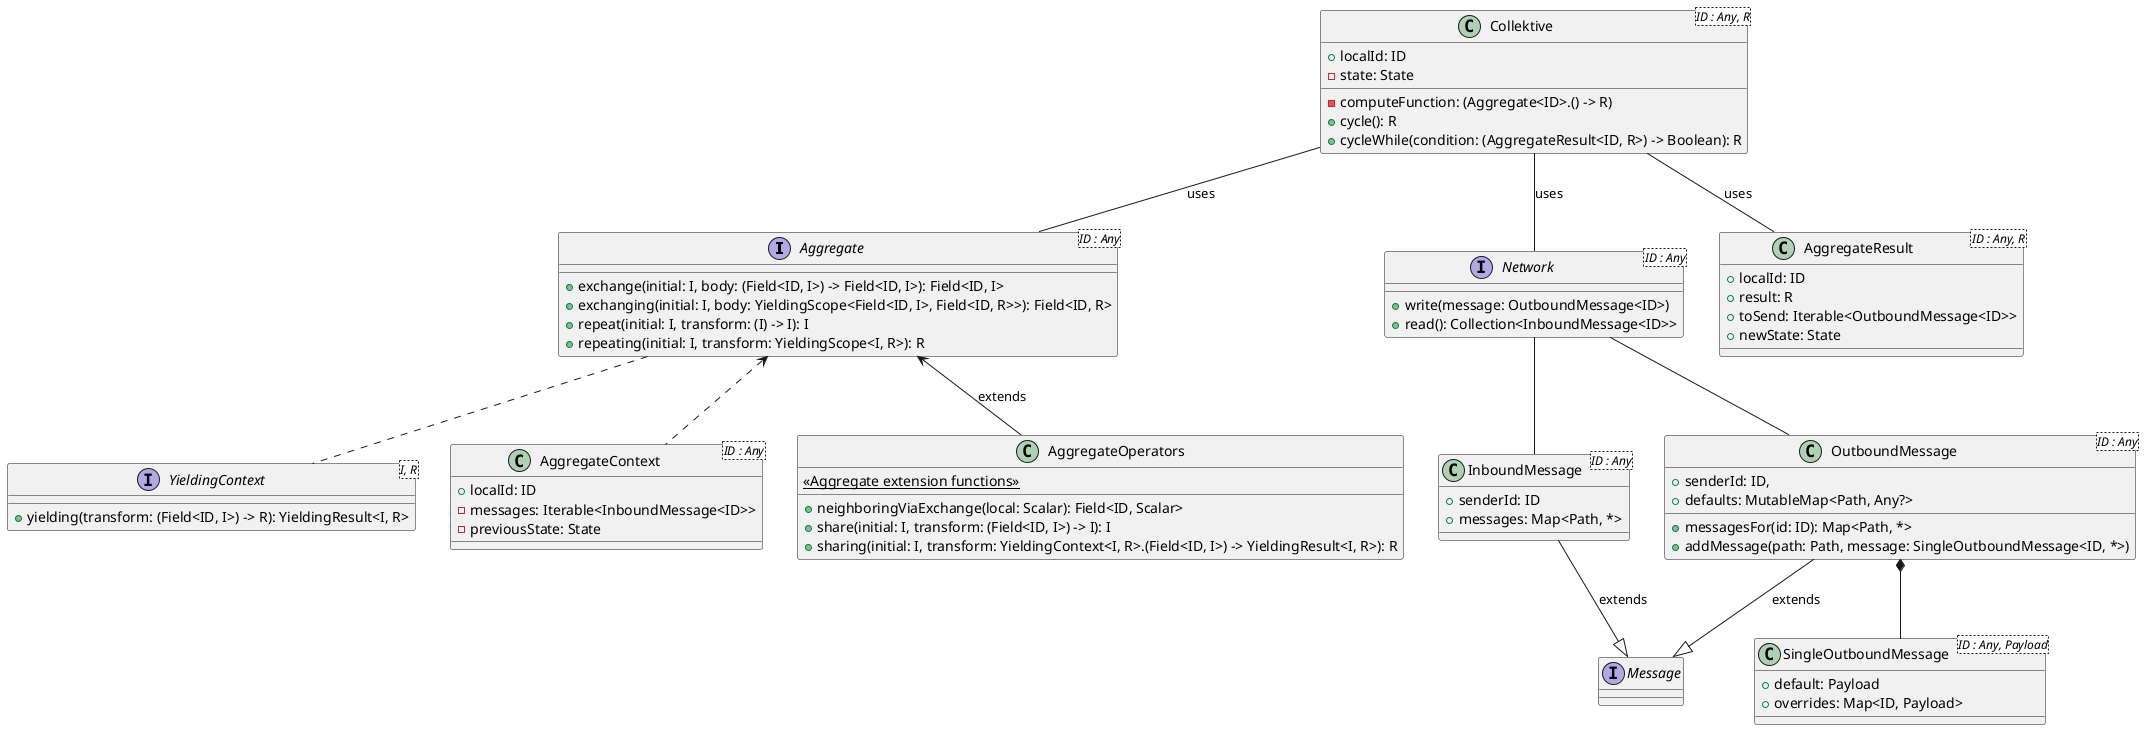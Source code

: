 @startuml
interface Aggregate<ID : Any> {
    {abstract}
    + exchange(initial: I, body: (Field<ID, I>) -> Field<ID, I>): Field<ID, I>
    + exchanging(initial: I, body: YieldingScope<Field<ID, I>, Field<ID, R>>): Field<ID, R>
    + repeat(initial: I, transform: (I) -> I): I
    + repeating(initial: I, transform: YieldingScope<I, R>): R
}

interface YieldingContext<I, R> {
    {abstract}
    + yielding(transform: (Field<ID, I>) -> R): YieldingResult<I, R>
}

interface Network<ID : Any> {
    + write(message: OutboundMessage<ID>)
    + read(): Collection<InboundMessage<ID>>
}

interface Message

class InboundMessage<ID : Any> {
    + senderId: ID
    + messages: Map<Path, *>
}

class OutboundMessage<ID : Any> {
    + senderId: ID,
    + defaults: MutableMap<Path, Any?>
    + messagesFor(id: ID): Map<Path, *>
    + addMessage(path: Path, message: SingleOutboundMessage<ID, *>)
}

class SingleOutboundMessage<ID : Any, Payload> {
    + default: Payload
    + overrides: Map<ID, Payload>
}

class Collektive<ID : Any, R> {
    + localId: ID
    - computeFunction: (Aggregate<ID>.() -> R)
    - state: State
    + cycle(): R
    + cycleWhile(condition: (AggregateResult<ID, R>) -> Boolean): R
}

class AggregateContext<ID : Any> {
    + localId: ID
    - messages: Iterable<InboundMessage<ID>>
    - previousState: State
}

class AggregateResult<ID : Any, R> {
    + localId: ID
    + result: R
    + toSend: Iterable<OutboundMessage<ID>>
    + newState: State
}
class "AggregateOperators" {
    {static} <<Aggregate extension functions>>
    + neighboringViaExchange(local: Scalar): Field<ID, Scalar>
    + share(initial: I, transform: (Field<ID, I>) -> I): I
    + sharing(initial: I, transform: YieldingContext<I, R>.(Field<ID, I>) -> YieldingResult<I, R>): R
}

Collektive -- AggregateResult: uses
Collektive -- Network: uses
Collektive -- Aggregate: uses
Aggregate .. YieldingContext
Aggregate <.. AggregateContext
Aggregate <-- AggregateOperators: extends
InboundMessage --|> Message: extends
OutboundMessage --|> Message: extends
OutboundMessage *-- SingleOutboundMessage
Network -- OutboundMessage
Network -- InboundMessage
@enduml